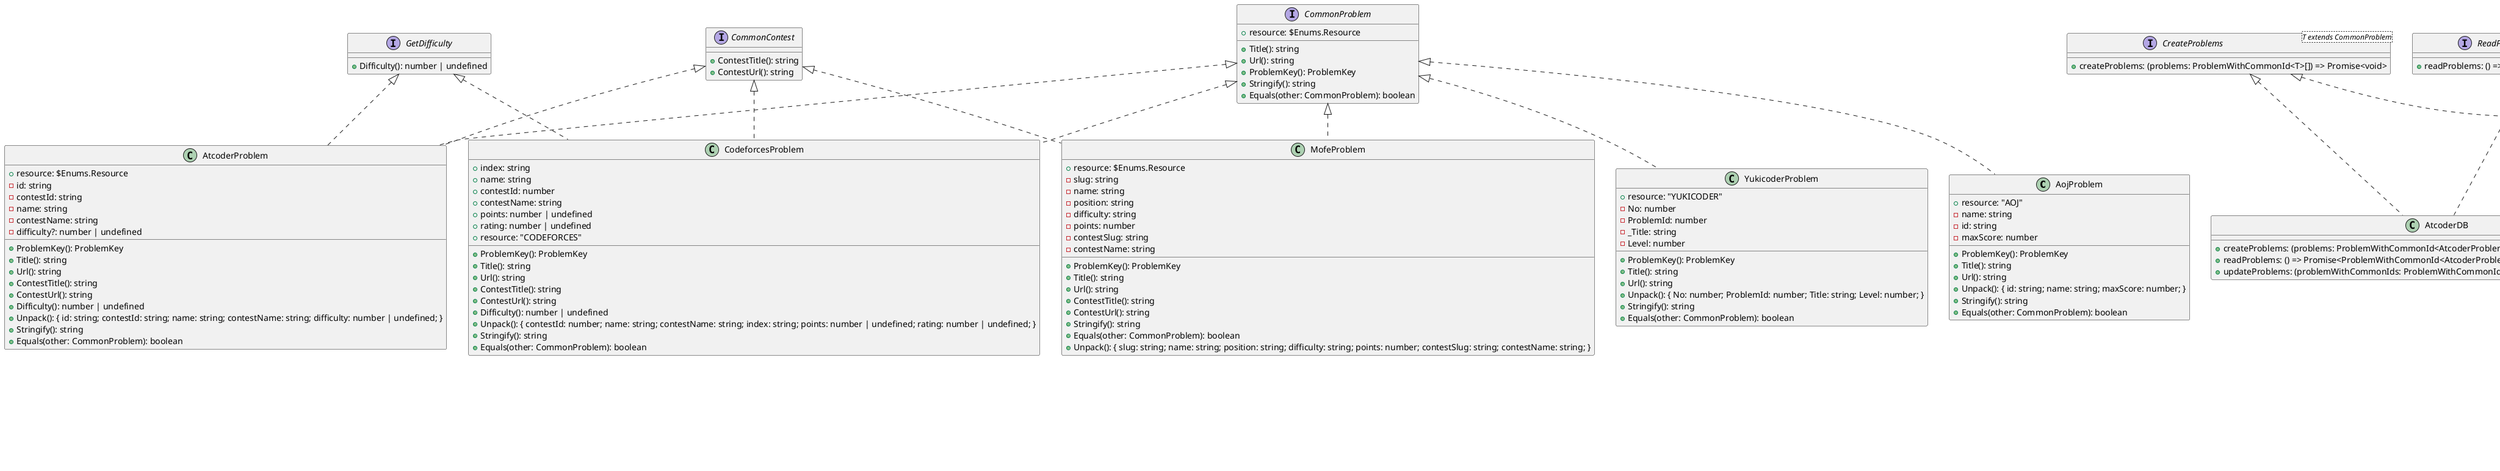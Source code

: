 @startuml aaa
class AojProblem implements CommonProblem {
    +resource: "AOJ"
    -name: string
    -id: string
    -maxScore: number
    +ProblemKey(): ProblemKey
    +Title(): string
    +Url(): string
    +Unpack(): { id: string; name: string; maxScore: number; }
    +Stringify(): string
    +Equals(other: CommonProblem): boolean
}
interface CommonContest {
    +ContestTitle(): string
    +ContestUrl(): string
}
interface GetDifficulty {
    +Difficulty(): number | undefined
}
class AtcoderProblem implements CommonProblem, CommonContest, GetDifficulty {
    +resource: $Enums.Resource
    -id: string
    -contestId: string
    -name: string
    -contestName: string
    -difficulty?: number | undefined
    +ProblemKey(): ProblemKey
    +Title(): string
    +Url(): string
    +ContestTitle(): string
    +ContestUrl(): string
    +Difficulty(): number | undefined
    +Unpack(): { id: string; contestId: string; name: string; contestName: string; difficulty: number | undefined; }
    +Stringify(): string
    +Equals(other: CommonProblem): boolean
}
class CodeforcesProblem implements CommonProblem, CommonContest, GetDifficulty {
    +index: string
    +name: string
    +contestId: number
    +contestName: string
    +points: number | undefined
    +rating: number | undefined
    +resource: "CODEFORCES"
    +ProblemKey(): ProblemKey
    +Title(): string
    +Url(): string
    +ContestTitle(): string
    +ContestUrl(): string
    +Difficulty(): number | undefined
    +Unpack(): { contestId: number; name: string; contestName: string; index: string; points: number | undefined; rating: number | undefined; }
    +Stringify(): string
    +Equals(other: CommonProblem): boolean
}
class MofeProblem implements CommonProblem, CommonContest {
    +resource: $Enums.Resource
    -slug: string
    -name: string
    -position: string
    -difficulty: string
    -points: number
    -contestSlug: string
    -contestName: string
    +ProblemKey(): ProblemKey
    +Title(): string
    +Url(): string
    +ContestTitle(): string
    +ContestUrl(): string
    +Stringify(): string
    +Equals(other: CommonProblem): boolean
    +Unpack(): { slug: string; name: string; position: string; difficulty: string; points: number; contestSlug: string; contestName: string; }
}
class YukicoderProblem implements CommonProblem {
    +resource: "YUKICODER"
    -No: number
    -ProblemId: number
    -_Title: string
    -Level: number
    +ProblemKey(): ProblemKey
    +Title(): string
    +Url(): string
    +Unpack(): { No: number; ProblemId: number; Title: string; Level: number; }
    +Stringify(): string
    +Equals(other: CommonProblem): boolean
}
interface CommonProblem {
    +resource: $Enums.Resource
    +Title(): string
    +Url(): string
    +ProblemKey(): ProblemKey
    +Stringify(): string
    +Equals(other: CommonProblem): boolean
}
interface CreateProblems<T extends CommonProblem> {
    +createProblems: (problems: ProblemWithCommonId<T>[]) => Promise<void>
}
interface FetchProblems<T extends CommonProblem> {
    +fetchProblems: () => Promise<T[]>
}
interface ReadProblems<T extends CommonProblem> {
    +readProblems: () => Promise<ProblemWithCommonId<T>[]>
}
interface UpdateProblems<T extends CommonProblem> {
    +updateProblems: (problemWithCommonIds: ProblemWithCommonId<T>[]) => Promise<void>
}


class AtcoderDB implements CreateProblems, ReadProblems, UpdateProblems {
    +createProblems: (problems: ProblemWithCommonId<AtcoderProblem>[]) => Promise<void>
    +readProblems: () => Promise<ProblemWithCommonId<AtcoderProblem>[]>
    +updateProblems: (problemWithCommonIds: ProblemWithCommonId<AtcoderProblem>[]) => Promise<void>
}

abstract class ProblemUpdater<T extends CommonProblem> implements FetchProblems, CreateProblems, ReadProblems, UpdateProblems {
    +{abstract} fetchProblems(): Promise<T[]>
    +{abstract} createProblems(problems: ProblemWithCommonId<T>[]): Promise<void>
    +{abstract} readProblems(): Promise<ProblemWithCommonId<T>[]>
    +{abstract} updateProblems(problemWithCommonIds: ProblemWithCommonId<T>[]): Promise<void>
    +fetchAndUpdateProblems: () => Promise<{ updatedProblems: number; newProblems: number; }>
}

class AtcoderProblemUpdater extends ProblemUpdater {
    +fetchProblems: () => Promise<AtcoderProblem[]>
    +createProblems: (newProblems: ProblemWithCommonId<AtcoderProblem>[]) => Promise<void>
    +readProblems: () => Promise<ProblemWithCommonId<AtcoderProblem>[]>
    +updateProblems: (existingProblems: ProblemWithCommonId<AtcoderProblem>[]) => Promise<void>
}
@enduml